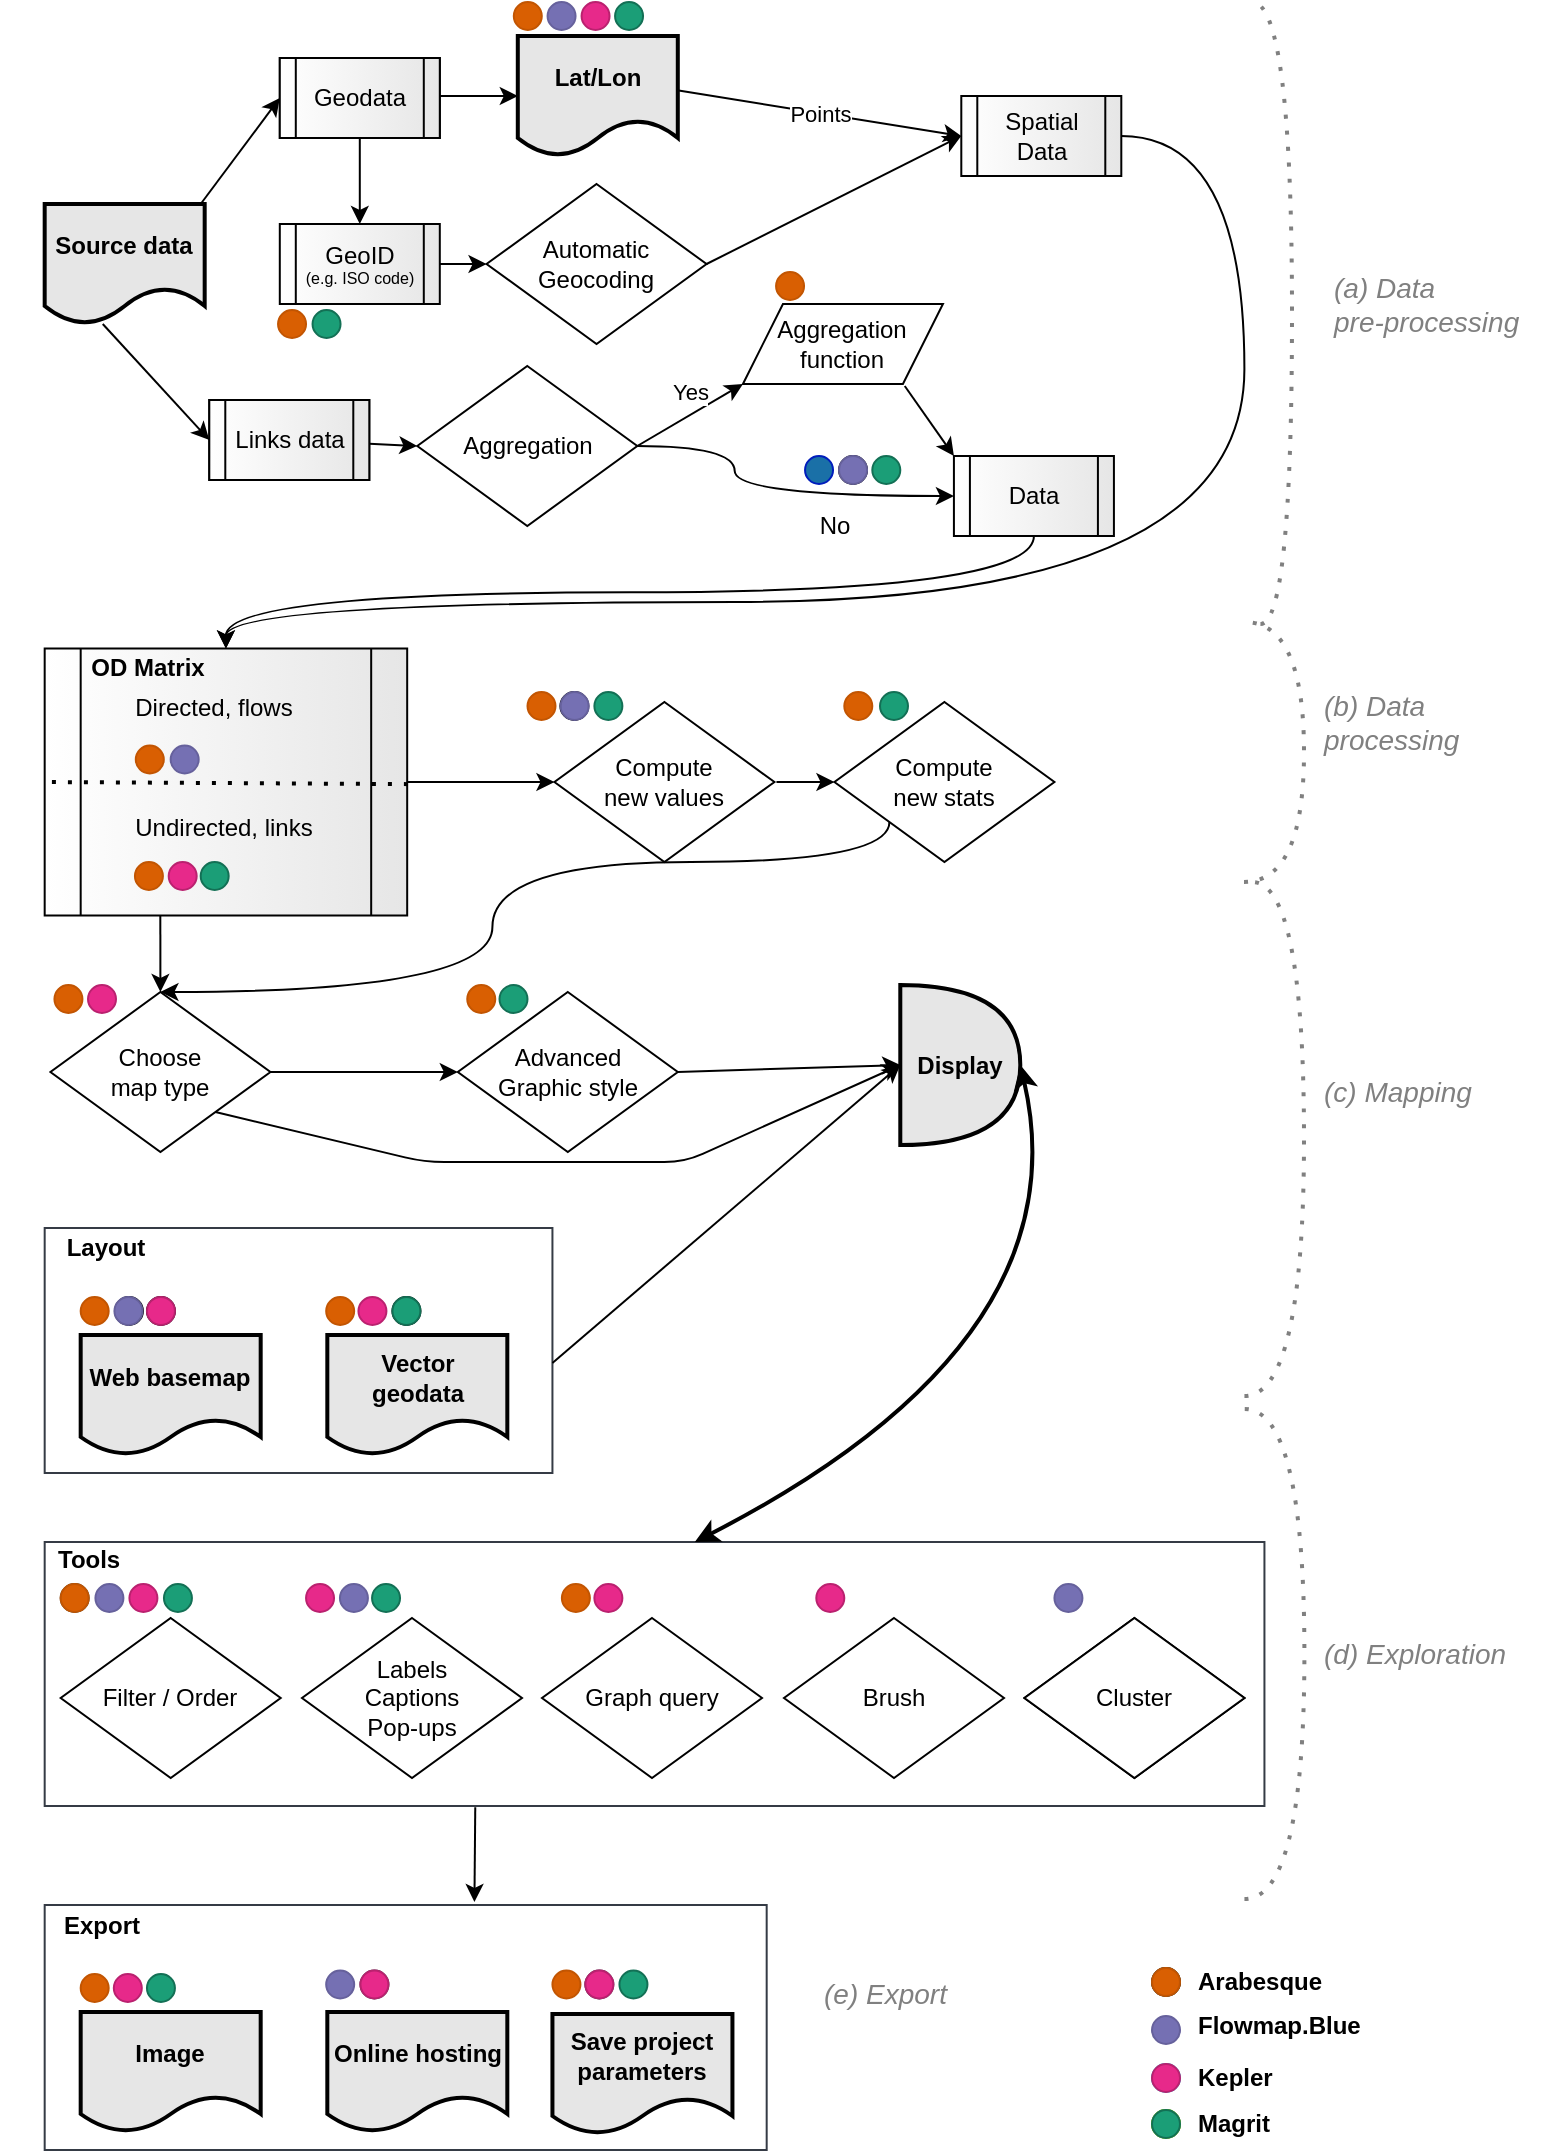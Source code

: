 <mxfile version="14.6.13" type="github">
  <diagram id="x_EGCtdsNAIoLuTjenAh" name="Page-1">
    <mxGraphModel dx="726" dy="1157" grid="1" gridSize="10" guides="1" tooltips="1" connect="1" arrows="1" fold="1" page="1" pageScale="1" pageWidth="827" pageHeight="1169" math="0" shadow="0">
      <root>
        <mxCell id="0" />
        <mxCell id="FpdOjQ_UmzUaRlVC9WjG-2" value="Formes" style="" parent="0" />
        <mxCell id="KOBFgpsfJj8ijsTa2FeM-341" value="" style="rounded=0;whiteSpace=wrap;html=1;strokeColor=#353B45;align=left;fillColor=none;" parent="FpdOjQ_UmzUaRlVC9WjG-2" vertex="1">
          <mxGeometry x="46.34" y="653" width="253.88" height="122.5" as="geometry" />
        </mxCell>
        <mxCell id="KOBFgpsfJj8ijsTa2FeM-282" value="" style="group" parent="FpdOjQ_UmzUaRlVC9WjG-2" vertex="1" connectable="0">
          <mxGeometry x="46.34" y="363.25" width="181.25" height="133.5" as="geometry" />
        </mxCell>
        <mxCell id="KOBFgpsfJj8ijsTa2FeM-257" value="" style="shape=process;whiteSpace=wrap;html=1;backgroundOutline=1;sketch=0;gradientDirection=east;gradientColor=#E6E6E6;" parent="KOBFgpsfJj8ijsTa2FeM-282" vertex="1">
          <mxGeometry width="181.25" height="133.5" as="geometry" />
        </mxCell>
        <mxCell id="KOBFgpsfJj8ijsTa2FeM-274" value="" style="endArrow=none;dashed=1;html=1;dashPattern=1 3;strokeWidth=2;entryX=0;entryY=0.5;entryDx=0;entryDy=0;exitX=1.002;exitY=0.508;exitDx=0;exitDy=0;exitPerimeter=0;" parent="KOBFgpsfJj8ijsTa2FeM-282" source="KOBFgpsfJj8ijsTa2FeM-257" target="KOBFgpsfJj8ijsTa2FeM-257" edge="1">
          <mxGeometry width="50" height="50" relative="1" as="geometry">
            <mxPoint x="280" y="76.75" as="sourcePoint" />
            <mxPoint x="330" y="26.75" as="targetPoint" />
          </mxGeometry>
        </mxCell>
        <mxCell id="KOBFgpsfJj8ijsTa2FeM-275" value="&lt;div align=&quot;left&quot;&gt;OD Matrix&lt;br&gt;&lt;/div&gt;" style="text;html=1;strokeColor=none;fillColor=none;align=center;verticalAlign=middle;whiteSpace=wrap;rounded=0;dashed=1;fontStyle=1" parent="KOBFgpsfJj8ijsTa2FeM-282" vertex="1">
          <mxGeometry x="1.12" width="102" height="20" as="geometry" />
        </mxCell>
        <mxCell id="KOBFgpsfJj8ijsTa2FeM-281" value="" style="group" parent="KOBFgpsfJj8ijsTa2FeM-282" vertex="1" connectable="0">
          <mxGeometry x="29" y="79.75" width="121.75" height="41" as="geometry" />
        </mxCell>
        <mxCell id="WmJDCKHygcUtH_FTsqzf-37" value="Undirected, links" style="text;html=1;strokeColor=none;fillColor=none;align=center;verticalAlign=middle;whiteSpace=wrap;rounded=0;dashed=1;" parent="KOBFgpsfJj8ijsTa2FeM-281" vertex="1">
          <mxGeometry width="121.75" height="20" as="geometry" />
        </mxCell>
        <mxCell id="KOBFgpsfJj8ijsTa2FeM-284" value="" style="ellipse;whiteSpace=wrap;html=1;aspect=fixed;fontColor=#000000;strokeColor=#C25502;fillColor=#d95f02;" parent="KOBFgpsfJj8ijsTa2FeM-282" vertex="1">
          <mxGeometry x="45.12" y="106.75" width="14" height="14" as="geometry" />
        </mxCell>
        <mxCell id="KOBFgpsfJj8ijsTa2FeM-271" value="" style="ellipse;whiteSpace=wrap;html=1;aspect=fixed;fontColor=#ffffff;fillColor=#e7298a;strokeColor=#BA216F;" parent="KOBFgpsfJj8ijsTa2FeM-282" vertex="1">
          <mxGeometry x="62" y="106.75" width="14" height="14" as="geometry" />
        </mxCell>
        <mxCell id="KOBFgpsfJj8ijsTa2FeM-273" value="" style="ellipse;whiteSpace=wrap;html=1;aspect=fixed;fontColor=#ffffff;fillColor=#1b9e77;strokeColor=#137055;" parent="KOBFgpsfJj8ijsTa2FeM-282" vertex="1">
          <mxGeometry x="78" y="106.75" width="14" height="14" as="geometry" />
        </mxCell>
        <mxCell id="KOBFgpsfJj8ijsTa2FeM-183" value="" style="ellipse;whiteSpace=wrap;html=1;aspect=fixed;fontColor=#000000;strokeColor=#C25502;fillColor=#d95f02;" parent="KOBFgpsfJj8ijsTa2FeM-282" vertex="1">
          <mxGeometry x="45.56" y="48.5" width="14" height="14" as="geometry" />
        </mxCell>
        <mxCell id="WmJDCKHygcUtH_FTsqzf-36" value="Directed, flows" style="text;html=1;strokeColor=none;fillColor=none;align=center;verticalAlign=middle;whiteSpace=wrap;rounded=0;dashed=1;" parent="KOBFgpsfJj8ijsTa2FeM-282" vertex="1">
          <mxGeometry x="40.5" y="20" width="87.75" height="20" as="geometry" />
        </mxCell>
        <mxCell id="KOBFgpsfJj8ijsTa2FeM-208" value="" style="ellipse;whiteSpace=wrap;html=1;aspect=fixed;strokeColor=#66619C;fontColor=#ffffff;fillColor=#7570b3;" parent="KOBFgpsfJj8ijsTa2FeM-282" vertex="1">
          <mxGeometry x="63" y="48.5" width="14" height="14" as="geometry" />
        </mxCell>
        <mxCell id="KOBFgpsfJj8ijsTa2FeM-362" value="" style="rounded=0;whiteSpace=wrap;html=1;strokeColor=#353B45;align=left;fillColor=none;" parent="FpdOjQ_UmzUaRlVC9WjG-2" vertex="1">
          <mxGeometry x="46.34" y="810" width="609.88" height="132" as="geometry" />
        </mxCell>
        <mxCell id="KOBFgpsfJj8ijsTa2FeM-374" value="Filter / Order" style="rhombus;whiteSpace=wrap;html=1;sketch=0;" parent="FpdOjQ_UmzUaRlVC9WjG-2" vertex="1">
          <mxGeometry x="54.34" y="848" width="110" height="80" as="geometry" />
        </mxCell>
        <mxCell id="KOBFgpsfJj8ijsTa2FeM-342" value="" style="rounded=0;whiteSpace=wrap;html=1;strokeColor=#353B45;align=left;fillColor=none;" parent="FpdOjQ_UmzUaRlVC9WjG-2" vertex="1">
          <mxGeometry x="46.34" y="991.5" width="361" height="122.5" as="geometry" />
        </mxCell>
        <mxCell id="KOBFgpsfJj8ijsTa2FeM-354" value="" style="ellipse;whiteSpace=wrap;html=1;aspect=fixed;fontColor=#ffffff;fillColor=#535C6C;strokeColor=#353B45;" parent="FpdOjQ_UmzUaRlVC9WjG-2" vertex="1">
          <mxGeometry x="204.22" y="1024.25" width="14" height="14" as="geometry" />
        </mxCell>
        <mxCell id="KOBFgpsfJj8ijsTa2FeM-355" value="" style="ellipse;whiteSpace=wrap;html=1;aspect=fixed;strokeColor=#66619C;fontColor=#ffffff;fillColor=#7570b3;" parent="FpdOjQ_UmzUaRlVC9WjG-2" vertex="1">
          <mxGeometry x="187.09" y="1024.25" width="14" height="14" as="geometry" />
        </mxCell>
        <mxCell id="KOBFgpsfJj8ijsTa2FeM-319" value="" style="ellipse;whiteSpace=wrap;html=1;aspect=fixed;fontColor=#ffffff;fillColor=#e7298a;strokeColor=#BA216F;" parent="FpdOjQ_UmzUaRlVC9WjG-2" vertex="1">
          <mxGeometry x="203.22" y="687.5" width="14" height="14" as="geometry" />
        </mxCell>
        <mxCell id="KOBFgpsfJj8ijsTa2FeM-386" value="&lt;div&gt;Save project&lt;/div&gt;&lt;div&gt;parameters&lt;/div&gt;" style="shape=document;whiteSpace=wrap;html=1;boundedLbl=1;sketch=0;fillColor=#E6E6E6;fontStyle=1;strokeWidth=2;" parent="FpdOjQ_UmzUaRlVC9WjG-2" vertex="1">
          <mxGeometry x="300.22" y="1046" width="90" height="60" as="geometry" />
        </mxCell>
        <mxCell id="KOBFgpsfJj8ijsTa2FeM-289" value="" style="ellipse;whiteSpace=wrap;html=1;aspect=fixed;fontColor=#000000;strokeColor=#C25502;fillColor=#d95f02;" parent="FpdOjQ_UmzUaRlVC9WjG-2" vertex="1">
          <mxGeometry x="51.22" y="531.5" width="14" height="14" as="geometry" />
        </mxCell>
        <mxCell id="KOBFgpsfJj8ijsTa2FeM-256" value="" style="ellipse;whiteSpace=wrap;html=1;aspect=fixed;fontColor=#ffffff;fillColor=#e7298a;strokeColor=#BA216F;" parent="FpdOjQ_UmzUaRlVC9WjG-2" vertex="1">
          <mxGeometry x="314.78" y="40" width="14" height="14" as="geometry" />
        </mxCell>
        <mxCell id="KOBFgpsfJj8ijsTa2FeM-251" value="" style="ellipse;whiteSpace=wrap;html=1;aspect=fixed;fontColor=#ffffff;fillColor=#7570b3;strokeColor=#66619C;" parent="FpdOjQ_UmzUaRlVC9WjG-2" vertex="1">
          <mxGeometry x="297.78" y="40" width="14" height="14" as="geometry" />
        </mxCell>
        <mxCell id="KOBFgpsfJj8ijsTa2FeM-196" value="" style="ellipse;whiteSpace=wrap;html=1;aspect=fixed;strokeColor=#001DBC;fontColor=#ffffff;fillColor=#1a70a7;" parent="FpdOjQ_UmzUaRlVC9WjG-2" vertex="1">
          <mxGeometry x="426.52" y="267" width="14" height="14" as="geometry" />
        </mxCell>
        <mxCell id="KOBFgpsfJj8ijsTa2FeM-193" value="" style="ellipse;whiteSpace=wrap;html=1;aspect=fixed;fontColor=#ffffff;fillColor=#1b9e77;strokeColor=#137055;" parent="FpdOjQ_UmzUaRlVC9WjG-2" vertex="1">
          <mxGeometry x="460.15" y="267" width="14" height="14" as="geometry" />
        </mxCell>
        <mxCell id="KOBFgpsfJj8ijsTa2FeM-189" value="" style="ellipse;whiteSpace=wrap;html=1;aspect=fixed;fontColor=#000000;strokeColor=#C25502;fillColor=#d95f02;" parent="FpdOjQ_UmzUaRlVC9WjG-2" vertex="1">
          <mxGeometry x="300.22" y="1024.25" width="14" height="14" as="geometry" />
        </mxCell>
        <mxCell id="KOBFgpsfJj8ijsTa2FeM-186" value="" style="ellipse;whiteSpace=wrap;html=1;aspect=fixed;fontColor=#000000;strokeColor=#C25502;fillColor=#d95f02;" parent="FpdOjQ_UmzUaRlVC9WjG-2" vertex="1">
          <mxGeometry x="257.63" y="531.5" width="14" height="14" as="geometry" />
        </mxCell>
        <mxCell id="KOBFgpsfJj8ijsTa2FeM-184" value="" style="ellipse;whiteSpace=wrap;html=1;aspect=fixed;fontColor=#000000;strokeColor=#C25502;fillColor=#d95f02;" parent="FpdOjQ_UmzUaRlVC9WjG-2" vertex="1">
          <mxGeometry x="287.75" y="385" width="14" height="14" as="geometry" />
        </mxCell>
        <mxCell id="KOBFgpsfJj8ijsTa2FeM-185" value="" style="ellipse;whiteSpace=wrap;html=1;aspect=fixed;fontColor=#000000;strokeColor=#C25502;fillColor=#d95f02;" parent="FpdOjQ_UmzUaRlVC9WjG-2" vertex="1">
          <mxGeometry x="446.15" y="385" width="14" height="14" as="geometry" />
        </mxCell>
        <mxCell id="KOBFgpsfJj8ijsTa2FeM-178" value="" style="ellipse;whiteSpace=wrap;html=1;aspect=fixed;strokeColor=#C25502;fillColor=#d95f02;" parent="FpdOjQ_UmzUaRlVC9WjG-2" vertex="1">
          <mxGeometry x="163.02" y="194" width="14" height="14" as="geometry" />
        </mxCell>
        <mxCell id="KOBFgpsfJj8ijsTa2FeM-173" value="" style="ellipse;whiteSpace=wrap;html=1;aspect=fixed;fontColor=#ffffff;strokeColor=#473F2D;fillColor=#fef1dd;" parent="FpdOjQ_UmzUaRlVC9WjG-2" vertex="1">
          <mxGeometry x="414.15" y="198" width="14" height="14" as="geometry" />
        </mxCell>
        <mxCell id="FpdOjQ_UmzUaRlVC9WjG-3" value="Source data" style="shape=document;whiteSpace=wrap;html=1;boundedLbl=1;sketch=0;fillColor=#E6E6E6;fontStyle=1;strokeWidth=2;" parent="FpdOjQ_UmzUaRlVC9WjG-2" vertex="1">
          <mxGeometry x="46.34" y="141" width="80" height="60" as="geometry" />
        </mxCell>
        <mxCell id="FpdOjQ_UmzUaRlVC9WjG-4" value="&lt;div&gt;Automatic&lt;/div&gt;&lt;div&gt;Geocoding&lt;/div&gt;" style="rhombus;whiteSpace=wrap;html=1;sketch=0;" parent="FpdOjQ_UmzUaRlVC9WjG-2" vertex="1">
          <mxGeometry x="267.27" y="131" width="110" height="80" as="geometry" />
        </mxCell>
        <mxCell id="KOBFgpsfJj8ijsTa2FeM-234" style="edgeStyle=orthogonalEdgeStyle;curved=1;orthogonalLoop=1;jettySize=auto;html=1;exitX=1;exitY=0.5;exitDx=0;exitDy=0;entryX=0;entryY=0.5;entryDx=0;entryDy=0;" parent="FpdOjQ_UmzUaRlVC9WjG-2" source="FpdOjQ_UmzUaRlVC9WjG-5" target="FpdOjQ_UmzUaRlVC9WjG-11" edge="1">
          <mxGeometry relative="1" as="geometry">
            <Array as="points">
              <mxPoint x="391.34" y="262" />
              <mxPoint x="391.34" y="287" />
            </Array>
          </mxGeometry>
        </mxCell>
        <mxCell id="FpdOjQ_UmzUaRlVC9WjG-5" value="Aggregation" style="rhombus;whiteSpace=wrap;html=1;sketch=0;" parent="FpdOjQ_UmzUaRlVC9WjG-2" vertex="1">
          <mxGeometry x="232.65" y="222" width="110" height="80" as="geometry" />
        </mxCell>
        <mxCell id="FpdOjQ_UmzUaRlVC9WjG-6" value="" style="endArrow=classic;html=1;entryX=0;entryY=0.5;entryDx=0;entryDy=0;startArrow=none;" parent="FpdOjQ_UmzUaRlVC9WjG-2" source="KOBFgpsfJj8ijsTa2FeM-239" target="FpdOjQ_UmzUaRlVC9WjG-5" edge="1">
          <mxGeometry width="50" height="50" relative="1" as="geometry">
            <mxPoint x="233.65" y="462" as="sourcePoint" />
            <mxPoint x="283.65" y="412" as="targetPoint" />
          </mxGeometry>
        </mxCell>
        <mxCell id="FpdOjQ_UmzUaRlVC9WjG-7" value="Aggregation function" style="shape=parallelogram;perimeter=parallelogramPerimeter;whiteSpace=wrap;html=1;fixedSize=1;sketch=0;" parent="FpdOjQ_UmzUaRlVC9WjG-2" vertex="1">
          <mxGeometry x="395.47" y="191" width="100" height="40" as="geometry" />
        </mxCell>
        <mxCell id="FpdOjQ_UmzUaRlVC9WjG-8" value="Yes" style="endArrow=classic;html=1;exitX=1;exitY=0.5;exitDx=0;exitDy=0;entryX=0;entryY=1;entryDx=0;entryDy=0;" parent="FpdOjQ_UmzUaRlVC9WjG-2" source="FpdOjQ_UmzUaRlVC9WjG-5" target="FpdOjQ_UmzUaRlVC9WjG-7" edge="1">
          <mxGeometry x="0.213" y="10" width="50" height="50" relative="1" as="geometry">
            <mxPoint x="343.65" y="382" as="sourcePoint" />
            <mxPoint x="393.65" y="332" as="targetPoint" />
            <mxPoint as="offset" />
          </mxGeometry>
        </mxCell>
        <mxCell id="KOBFgpsfJj8ijsTa2FeM-266" style="edgeStyle=orthogonalEdgeStyle;curved=1;orthogonalLoop=1;jettySize=auto;html=1;exitX=0.5;exitY=1;exitDx=0;exitDy=0;entryX=0.5;entryY=0;entryDx=0;entryDy=0;endArrow=classic;endFill=1;" parent="FpdOjQ_UmzUaRlVC9WjG-2" source="FpdOjQ_UmzUaRlVC9WjG-11" target="KOBFgpsfJj8ijsTa2FeM-257" edge="1">
          <mxGeometry relative="1" as="geometry" />
        </mxCell>
        <mxCell id="FpdOjQ_UmzUaRlVC9WjG-11" value="Data" style="shape=process;whiteSpace=wrap;html=1;backgroundOutline=1;sketch=0;gradientDirection=east;gradientColor=#E6E6E6;" parent="FpdOjQ_UmzUaRlVC9WjG-2" vertex="1">
          <mxGeometry x="500.96" y="267" width="80" height="40" as="geometry" />
        </mxCell>
        <mxCell id="FpdOjQ_UmzUaRlVC9WjG-12" value="" style="endArrow=classic;html=1;exitX=0.809;exitY=1.025;exitDx=0;exitDy=0;entryX=0;entryY=0;entryDx=0;entryDy=0;exitPerimeter=0;" parent="FpdOjQ_UmzUaRlVC9WjG-2" source="FpdOjQ_UmzUaRlVC9WjG-7" target="FpdOjQ_UmzUaRlVC9WjG-11" edge="1">
          <mxGeometry width="50" height="50" relative="1" as="geometry">
            <mxPoint x="343.65" y="382" as="sourcePoint" />
            <mxPoint x="503.34" y="218" as="targetPoint" />
          </mxGeometry>
        </mxCell>
        <mxCell id="KOBFgpsfJj8ijsTa2FeM-267" style="edgeStyle=orthogonalEdgeStyle;curved=1;orthogonalLoop=1;jettySize=auto;html=1;exitX=1;exitY=0.5;exitDx=0;exitDy=0;endArrow=classic;endFill=1;entryX=0.5;entryY=0;entryDx=0;entryDy=0;" parent="FpdOjQ_UmzUaRlVC9WjG-2" source="FpdOjQ_UmzUaRlVC9WjG-21" target="KOBFgpsfJj8ijsTa2FeM-257" edge="1">
          <mxGeometry relative="1" as="geometry">
            <mxPoint x="379.22" y="340" as="targetPoint" />
            <Array as="points">
              <mxPoint x="646.22" y="107" />
              <mxPoint x="646.22" y="340" />
              <mxPoint x="137.22" y="340" />
            </Array>
          </mxGeometry>
        </mxCell>
        <mxCell id="FpdOjQ_UmzUaRlVC9WjG-21" value="Spatial&lt;br&gt;Data" style="shape=process;whiteSpace=wrap;html=1;backgroundOutline=1;sketch=0;gradientDirection=east;gradientColor=#E6E6E6;" parent="FpdOjQ_UmzUaRlVC9WjG-2" vertex="1">
          <mxGeometry x="504.65" y="87" width="80" height="40" as="geometry" />
        </mxCell>
        <mxCell id="FpdOjQ_UmzUaRlVC9WjG-25" value="Points" style="endArrow=classic;html=1;entryX=0;entryY=0.5;entryDx=0;entryDy=0;exitX=0.996;exitY=0.452;exitDx=0;exitDy=0;exitPerimeter=0;" parent="FpdOjQ_UmzUaRlVC9WjG-2" source="KOBFgpsfJj8ijsTa2FeM-224" target="FpdOjQ_UmzUaRlVC9WjG-21" edge="1">
          <mxGeometry width="50" height="50" relative="1" as="geometry">
            <mxPoint x="371.77" y="227" as="sourcePoint" />
            <mxPoint x="446.65" y="238" as="targetPoint" />
          </mxGeometry>
        </mxCell>
        <mxCell id="FpdOjQ_UmzUaRlVC9WjG-28" value="Compute&lt;br&gt;new values" style="rhombus;whiteSpace=wrap;html=1;sketch=0;" parent="FpdOjQ_UmzUaRlVC9WjG-2" vertex="1">
          <mxGeometry x="301.22" y="390" width="110" height="80" as="geometry" />
        </mxCell>
        <mxCell id="FpdOjQ_UmzUaRlVC9WjG-29" value="Compute&lt;br&gt;new stats" style="rhombus;whiteSpace=wrap;html=1;sketch=0;" parent="FpdOjQ_UmzUaRlVC9WjG-2" vertex="1">
          <mxGeometry x="441.22" y="390" width="110" height="80" as="geometry" />
        </mxCell>
        <mxCell id="FpdOjQ_UmzUaRlVC9WjG-31" value="" style="endArrow=classic;html=1;entryX=0;entryY=0.5;entryDx=0;entryDy=0;" parent="FpdOjQ_UmzUaRlVC9WjG-2" target="FpdOjQ_UmzUaRlVC9WjG-29" edge="1">
          <mxGeometry width="50" height="50" relative="1" as="geometry">
            <mxPoint x="412.22" y="430" as="sourcePoint" />
            <mxPoint x="436.22" y="430" as="targetPoint" />
          </mxGeometry>
        </mxCell>
        <mxCell id="FpdOjQ_UmzUaRlVC9WjG-32" value="" style="endArrow=classic;html=1;entryX=0.5;entryY=0;entryDx=0;entryDy=0;edgeStyle=orthogonalEdgeStyle;curved=1;exitX=0;exitY=1;exitDx=0;exitDy=0;" parent="FpdOjQ_UmzUaRlVC9WjG-2" source="FpdOjQ_UmzUaRlVC9WjG-29" target="FpdOjQ_UmzUaRlVC9WjG-33" edge="1">
          <mxGeometry width="50" height="50" relative="1" as="geometry">
            <mxPoint x="496.22" y="470" as="sourcePoint" />
            <mxPoint x="136.22" y="620.0" as="targetPoint" />
            <Array as="points">
              <mxPoint x="469.22" y="470" />
              <mxPoint x="270.22" y="470" />
              <mxPoint x="270.22" y="535" />
            </Array>
          </mxGeometry>
        </mxCell>
        <mxCell id="FpdOjQ_UmzUaRlVC9WjG-33" value="&lt;div&gt;Choose &lt;br&gt;&lt;/div&gt;&lt;div&gt;map type&lt;/div&gt;" style="rhombus;whiteSpace=wrap;html=1;sketch=0;align=center;" parent="FpdOjQ_UmzUaRlVC9WjG-2" vertex="1">
          <mxGeometry x="49.22" y="535" width="110" height="80" as="geometry" />
        </mxCell>
        <mxCell id="FpdOjQ_UmzUaRlVC9WjG-34" value="&lt;div&gt;Advanced&lt;/div&gt;&lt;div&gt;Graphic style&lt;/div&gt;" style="rhombus;whiteSpace=wrap;html=1;sketch=0;" parent="FpdOjQ_UmzUaRlVC9WjG-2" vertex="1">
          <mxGeometry x="252.9" y="535" width="110" height="80" as="geometry" />
        </mxCell>
        <mxCell id="FpdOjQ_UmzUaRlVC9WjG-35" value="" style="endArrow=classic;html=1;entryX=0;entryY=0.5;entryDx=0;entryDy=0;exitX=1;exitY=0.5;exitDx=0;exitDy=0;" parent="FpdOjQ_UmzUaRlVC9WjG-2" source="FpdOjQ_UmzUaRlVC9WjG-33" target="FpdOjQ_UmzUaRlVC9WjG-34" edge="1">
          <mxGeometry width="50" height="50" relative="1" as="geometry">
            <mxPoint x="266.22" y="562.0" as="sourcePoint" />
            <mxPoint x="296.22" y="562.0" as="targetPoint" />
          </mxGeometry>
        </mxCell>
        <mxCell id="FpdOjQ_UmzUaRlVC9WjG-36" value="Display" style="shape=or;whiteSpace=wrap;html=1;sketch=0;fillColor=#E6E6E6;fontStyle=1;strokeWidth=2;" parent="FpdOjQ_UmzUaRlVC9WjG-2" vertex="1">
          <mxGeometry x="474.15" y="531.5" width="60" height="80" as="geometry" />
        </mxCell>
        <mxCell id="FpdOjQ_UmzUaRlVC9WjG-37" value="" style="endArrow=classic;html=1;exitX=1;exitY=0.5;exitDx=0;exitDy=0;entryX=0;entryY=0.5;entryDx=0;entryDy=0;entryPerimeter=0;" parent="FpdOjQ_UmzUaRlVC9WjG-2" source="FpdOjQ_UmzUaRlVC9WjG-34" target="FpdOjQ_UmzUaRlVC9WjG-36" edge="1">
          <mxGeometry width="50" height="50" relative="1" as="geometry">
            <mxPoint x="346.22" y="517" as="sourcePoint" />
            <mxPoint x="396.22" y="467" as="targetPoint" />
          </mxGeometry>
        </mxCell>
        <mxCell id="FpdOjQ_UmzUaRlVC9WjG-38" value="" style="endArrow=classic;html=1;exitX=1;exitY=0.551;exitDx=0;exitDy=0;entryX=0;entryY=0.5;entryDx=0;entryDy=0;entryPerimeter=0;exitPerimeter=0;" parent="FpdOjQ_UmzUaRlVC9WjG-2" source="KOBFgpsfJj8ijsTa2FeM-341" target="FpdOjQ_UmzUaRlVC9WjG-36" edge="1">
          <mxGeometry width="50" height="50" relative="1" as="geometry">
            <mxPoint x="392.09" y="684.25" as="sourcePoint" />
            <mxPoint x="474.22" y="626.66" as="targetPoint" />
          </mxGeometry>
        </mxCell>
        <mxCell id="FpdOjQ_UmzUaRlVC9WjG-52" value="" style="endArrow=none;dashed=1;html=1;dashPattern=1 3;strokeWidth=2;edgeStyle=orthogonalEdgeStyle;curved=1;fontColor=#808080;strokeColor=#808080;" parent="FpdOjQ_UmzUaRlVC9WjG-2" edge="1">
          <mxGeometry width="50" height="50" relative="1" as="geometry">
            <mxPoint x="654.22" y="351" as="sourcePoint" />
            <mxPoint x="650" y="40" as="targetPoint" />
            <Array as="points">
              <mxPoint x="670" y="351" />
              <mxPoint x="670" y="40" />
            </Array>
          </mxGeometry>
        </mxCell>
        <mxCell id="FpdOjQ_UmzUaRlVC9WjG-54" value="(a) Data&lt;br&gt;pre-processing" style="text;html=1;strokeColor=none;align=left;verticalAlign=middle;whiteSpace=wrap;rounded=0;sketch=0;fontColor=#808080;fontStyle=2;fontSize=14;" parent="FpdOjQ_UmzUaRlVC9WjG-2" vertex="1">
          <mxGeometry x="689.22" y="181" width="109" height="20" as="geometry" />
        </mxCell>
        <mxCell id="FpdOjQ_UmzUaRlVC9WjG-55" value="" style="endArrow=none;dashed=1;html=1;dashPattern=1 3;strokeWidth=2;edgeStyle=orthogonalEdgeStyle;curved=1;fontColor=#808080;strokeColor=#808080;" parent="FpdOjQ_UmzUaRlVC9WjG-2" edge="1">
          <mxGeometry width="50" height="50" relative="1" as="geometry">
            <mxPoint x="646" y="480" as="sourcePoint" />
            <mxPoint x="646.22" y="350" as="targetPoint" />
            <Array as="points">
              <mxPoint x="676" y="480" />
              <mxPoint x="676" y="350" />
            </Array>
          </mxGeometry>
        </mxCell>
        <mxCell id="FpdOjQ_UmzUaRlVC9WjG-56" value="(b) Data&lt;br&gt;processing" style="text;html=1;strokeColor=none;align=left;verticalAlign=middle;whiteSpace=wrap;rounded=0;sketch=0;fontColor=#808080;fontStyle=2;fontSize=14;" parent="FpdOjQ_UmzUaRlVC9WjG-2" vertex="1">
          <mxGeometry x="684.22" y="390" width="119" height="20" as="geometry" />
        </mxCell>
        <mxCell id="FpdOjQ_UmzUaRlVC9WjG-58" value="(c) Mapping" style="text;html=1;strokeColor=none;align=left;verticalAlign=middle;whiteSpace=wrap;rounded=0;sketch=0;fontColor=#808080;fontStyle=2;fontSize=14;" parent="FpdOjQ_UmzUaRlVC9WjG-2" vertex="1">
          <mxGeometry x="684.22" y="575" width="100" height="20" as="geometry" />
        </mxCell>
        <mxCell id="FpdOjQ_UmzUaRlVC9WjG-61" value="" style="endArrow=none;dashed=1;html=1;dashPattern=1 3;strokeWidth=2;edgeStyle=orthogonalEdgeStyle;curved=1;fontColor=#808080;strokeColor=#808080;" parent="FpdOjQ_UmzUaRlVC9WjG-2" edge="1">
          <mxGeometry width="50" height="50" relative="1" as="geometry">
            <mxPoint x="646.22" y="737" as="sourcePoint" />
            <mxPoint x="650" y="480" as="targetPoint" />
            <Array as="points">
              <mxPoint x="676" y="737" />
              <mxPoint x="676" y="480" />
            </Array>
          </mxGeometry>
        </mxCell>
        <mxCell id="FpdOjQ_UmzUaRlVC9WjG-62" value="(d) Exploration" style="text;html=1;strokeColor=none;align=left;verticalAlign=middle;whiteSpace=wrap;rounded=0;sketch=0;fontColor=#808080;fontStyle=2;fontSize=14;" parent="FpdOjQ_UmzUaRlVC9WjG-2" vertex="1">
          <mxGeometry x="684.22" y="856" width="100" height="20" as="geometry" />
        </mxCell>
        <mxCell id="FpdOjQ_UmzUaRlVC9WjG-63" value="" style="endArrow=none;dashed=1;html=1;dashPattern=1 3;strokeWidth=2;edgeStyle=orthogonalEdgeStyle;curved=1;fontColor=#808080;strokeColor=#808080;" parent="FpdOjQ_UmzUaRlVC9WjG-2" edge="1">
          <mxGeometry width="50" height="50" relative="1" as="geometry">
            <mxPoint x="646.22" y="988.5" as="sourcePoint" />
            <mxPoint x="646.22" y="743.5" as="targetPoint" />
            <Array as="points">
              <mxPoint x="676.22" y="989" />
              <mxPoint x="676.22" y="743" />
            </Array>
          </mxGeometry>
        </mxCell>
        <mxCell id="WmJDCKHygcUtH_FTsqzf-0" value="" style="endArrow=classic;html=1;exitX=0.319;exitY=1;exitDx=0;exitDy=0;entryX=0.5;entryY=0;entryDx=0;entryDy=0;exitPerimeter=0;" parent="FpdOjQ_UmzUaRlVC9WjG-2" source="KOBFgpsfJj8ijsTa2FeM-257" target="FpdOjQ_UmzUaRlVC9WjG-33" edge="1">
          <mxGeometry width="50" height="50" relative="1" as="geometry">
            <mxPoint x="92.22" y="515" as="sourcePoint" />
            <mxPoint x="152.22" y="562" as="targetPoint" />
          </mxGeometry>
        </mxCell>
        <mxCell id="bhWjAG3H4gNq9ImHq5WX-6" value="" style="ellipse;whiteSpace=wrap;html=1;aspect=fixed;fontColor=#ffffff;fillColor=#1b9e77;strokeColor=#137055;" parent="FpdOjQ_UmzUaRlVC9WjG-2" vertex="1">
          <mxGeometry x="331.53" y="40" width="14" height="14" as="geometry" />
        </mxCell>
        <mxCell id="bhWjAG3H4gNq9ImHq5WX-8" value="" style="ellipse;whiteSpace=wrap;html=1;aspect=fixed;fontColor=#ffffff;fillColor=#1b9e77;strokeColor=#137055;" parent="FpdOjQ_UmzUaRlVC9WjG-2" vertex="1">
          <mxGeometry x="180.27" y="194" width="14" height="14" as="geometry" />
        </mxCell>
        <mxCell id="bhWjAG3H4gNq9ImHq5WX-11" value="" style="ellipse;whiteSpace=wrap;html=1;aspect=fixed;fontColor=#ffffff;fillColor=#1b9e77;strokeColor=#137055;" parent="FpdOjQ_UmzUaRlVC9WjG-2" vertex="1">
          <mxGeometry x="321.19" y="385" width="14" height="14" as="geometry" />
        </mxCell>
        <mxCell id="bhWjAG3H4gNq9ImHq5WX-13" value="" style="ellipse;whiteSpace=wrap;html=1;aspect=fixed;fontColor=#ffffff;fillColor=#1b9e77;strokeColor=#137055;" parent="FpdOjQ_UmzUaRlVC9WjG-2" vertex="1">
          <mxGeometry x="273.75" y="531.5" width="14" height="14" as="geometry" />
        </mxCell>
        <mxCell id="bhWjAG3H4gNq9ImHq5WX-16" value="" style="ellipse;whiteSpace=wrap;html=1;aspect=fixed;fontColor=#ffffff;fillColor=#1b9e77;strokeColor=#137055;" parent="FpdOjQ_UmzUaRlVC9WjG-2" vertex="1">
          <mxGeometry x="333.73" y="1024.25" width="14" height="14" as="geometry" />
        </mxCell>
        <mxCell id="KOBFgpsfJj8ijsTa2FeM-68" value="" style="ellipse;whiteSpace=wrap;html=1;aspect=fixed;fontColor=#ffffff;fillColor=#FFFFFF;" parent="FpdOjQ_UmzUaRlVC9WjG-2" vertex="1">
          <mxGeometry x="443.52" y="267" width="14" height="14" as="geometry" />
        </mxCell>
        <mxCell id="KOBFgpsfJj8ijsTa2FeM-79" value="" style="ellipse;whiteSpace=wrap;html=1;aspect=fixed;fontColor=#ffffff;fillColor=#FFFFFF;" parent="FpdOjQ_UmzUaRlVC9WjG-2" vertex="1">
          <mxGeometry x="304.19" y="385" width="14" height="14" as="geometry" />
        </mxCell>
        <mxCell id="KOBFgpsfJj8ijsTa2FeM-194" value="" style="ellipse;whiteSpace=wrap;html=1;aspect=fixed;fontColor=#ffffff;fillColor=#7570b3;strokeColor=#66619C;" parent="FpdOjQ_UmzUaRlVC9WjG-2" vertex="1">
          <mxGeometry x="443.52" y="267" width="14" height="14" as="geometry" />
        </mxCell>
        <mxCell id="KOBFgpsfJj8ijsTa2FeM-177" value="" style="ellipse;whiteSpace=wrap;html=1;aspect=fixed;fontColor=#000000;fillColor=#d95f02;strokeColor=#C25502;" parent="FpdOjQ_UmzUaRlVC9WjG-2" vertex="1">
          <mxGeometry x="280.9" y="40" width="14" height="14" as="geometry" />
        </mxCell>
        <mxCell id="KOBFgpsfJj8ijsTa2FeM-224" value="Lat/Lon" style="shape=document;whiteSpace=wrap;html=1;boundedLbl=1;sketch=0;fillColor=#E6E6E6;fontStyle=1;strokeWidth=2;" parent="FpdOjQ_UmzUaRlVC9WjG-2" vertex="1">
          <mxGeometry x="282.9" y="57" width="80" height="60" as="geometry" />
        </mxCell>
        <mxCell id="KOBFgpsfJj8ijsTa2FeM-226" value="" style="endArrow=classic;html=1;entryX=0;entryY=0.5;entryDx=0;entryDy=0;exitX=1;exitY=0.5;exitDx=0;exitDy=0;" parent="FpdOjQ_UmzUaRlVC9WjG-2" source="KOBFgpsfJj8ijsTa2FeM-227" target="FpdOjQ_UmzUaRlVC9WjG-4" edge="1">
          <mxGeometry width="50" height="50" relative="1" as="geometry">
            <mxPoint x="178.15" y="165.29" as="sourcePoint" />
            <mxPoint x="267.9" y="173" as="targetPoint" />
          </mxGeometry>
        </mxCell>
        <mxCell id="KOBFgpsfJj8ijsTa2FeM-227" value="&lt;div&gt;GeoID&lt;/div&gt;&lt;div style=&quot;font-size: 8px&quot;&gt;(e.g. ISO code)&lt;/div&gt;" style="shape=process;whiteSpace=wrap;html=1;backgroundOutline=1;sketch=0;gradientDirection=east;gradientColor=#E6E6E6;" parent="FpdOjQ_UmzUaRlVC9WjG-2" vertex="1">
          <mxGeometry x="163.9" y="151" width="80" height="40" as="geometry" />
        </mxCell>
        <mxCell id="KOBFgpsfJj8ijsTa2FeM-233" value="" style="endArrow=classic;html=1;entryX=0;entryY=0.5;entryDx=0;entryDy=0;" parent="FpdOjQ_UmzUaRlVC9WjG-2" target="KOBFgpsfJj8ijsTa2FeM-224" edge="1">
          <mxGeometry width="50" height="50" relative="1" as="geometry">
            <mxPoint x="239.9" y="87" as="sourcePoint" />
            <mxPoint x="425.9" y="151" as="targetPoint" />
          </mxGeometry>
        </mxCell>
        <mxCell id="KOBFgpsfJj8ijsTa2FeM-235" value="&lt;div&gt;No&lt;/div&gt;" style="text;html=1;align=center;verticalAlign=middle;resizable=0;points=[];autosize=1;strokeColor=none;" parent="FpdOjQ_UmzUaRlVC9WjG-2" vertex="1">
          <mxGeometry x="427.97" y="293" width="26" height="18" as="geometry" />
        </mxCell>
        <mxCell id="KOBFgpsfJj8ijsTa2FeM-240" value="&lt;div&gt;Geodata&lt;/div&gt;" style="shape=process;whiteSpace=wrap;html=1;backgroundOutline=1;sketch=0;gradientDirection=east;gradientColor=#E6E6E6;" parent="FpdOjQ_UmzUaRlVC9WjG-2" vertex="1">
          <mxGeometry x="163.9" y="68" width="80" height="40" as="geometry" />
        </mxCell>
        <mxCell id="KOBFgpsfJj8ijsTa2FeM-239" value="Flow data" style="shape=process;whiteSpace=wrap;html=1;backgroundOutline=1;sketch=0;gradientDirection=east;gradientColor=#E6E6E6;" parent="FpdOjQ_UmzUaRlVC9WjG-2" vertex="1">
          <mxGeometry x="128.65" y="239" width="80" height="40" as="geometry" />
        </mxCell>
        <mxCell id="KOBFgpsfJj8ijsTa2FeM-244" value="" style="endArrow=classic;html=1;entryX=0;entryY=0.5;entryDx=0;entryDy=0;" parent="FpdOjQ_UmzUaRlVC9WjG-2" target="KOBFgpsfJj8ijsTa2FeM-240" edge="1">
          <mxGeometry width="50" height="50" relative="1" as="geometry">
            <mxPoint x="124.34" y="141" as="sourcePoint" />
            <mxPoint x="373.34" y="269" as="targetPoint" />
          </mxGeometry>
        </mxCell>
        <mxCell id="KOBFgpsfJj8ijsTa2FeM-245" value="" style="endArrow=classic;html=1;entryX=0;entryY=0.5;entryDx=0;entryDy=0;exitX=1;exitY=0.5;exitDx=0;exitDy=0;" parent="FpdOjQ_UmzUaRlVC9WjG-2" source="FpdOjQ_UmzUaRlVC9WjG-4" target="FpdOjQ_UmzUaRlVC9WjG-21" edge="1">
          <mxGeometry width="50" height="50" relative="1" as="geometry">
            <mxPoint x="333.02" y="195" as="sourcePoint" />
            <mxPoint x="383.02" y="145" as="targetPoint" />
          </mxGeometry>
        </mxCell>
        <mxCell id="KOBFgpsfJj8ijsTa2FeM-246" value="" style="endArrow=classic;html=1;entryX=0;entryY=0.5;entryDx=0;entryDy=0;exitX=0.363;exitY=1;exitDx=0;exitDy=0;exitPerimeter=0;" parent="FpdOjQ_UmzUaRlVC9WjG-2" source="FpdOjQ_UmzUaRlVC9WjG-3" target="KOBFgpsfJj8ijsTa2FeM-247" edge="1">
          <mxGeometry width="50" height="50" relative="1" as="geometry">
            <mxPoint x="323.34" y="319" as="sourcePoint" />
            <mxPoint x="373.34" y="269" as="targetPoint" />
          </mxGeometry>
        </mxCell>
        <mxCell id="KOBFgpsfJj8ijsTa2FeM-247" value="Links data" style="shape=process;whiteSpace=wrap;html=1;backgroundOutline=1;sketch=0;gradientDirection=east;gradientColor=#E6E6E6;" parent="FpdOjQ_UmzUaRlVC9WjG-2" vertex="1">
          <mxGeometry x="128.65" y="239" width="80" height="40" as="geometry" />
        </mxCell>
        <mxCell id="KOBFgpsfJj8ijsTa2FeM-248" value="&lt;div&gt;Geodata&lt;/div&gt;" style="shape=process;whiteSpace=wrap;html=1;backgroundOutline=1;sketch=0;gradientDirection=east;gradientColor=#E6E6E6;" parent="FpdOjQ_UmzUaRlVC9WjG-2" vertex="1">
          <mxGeometry x="163.9" y="68" width="80" height="40" as="geometry" />
        </mxCell>
        <mxCell id="KOBFgpsfJj8ijsTa2FeM-249" value="" style="endArrow=classic;html=1;exitX=0.5;exitY=1;exitDx=0;exitDy=0;entryX=0.5;entryY=0;entryDx=0;entryDy=0;" parent="FpdOjQ_UmzUaRlVC9WjG-2" source="KOBFgpsfJj8ijsTa2FeM-248" target="KOBFgpsfJj8ijsTa2FeM-227" edge="1">
          <mxGeometry width="50" height="50" relative="1" as="geometry">
            <mxPoint x="185.08" y="158" as="sourcePoint" />
            <mxPoint x="235.08" y="108" as="targetPoint" />
          </mxGeometry>
        </mxCell>
        <mxCell id="KOBFgpsfJj8ijsTa2FeM-264" value="" style="ellipse;whiteSpace=wrap;html=1;aspect=fixed;fontColor=#000000;strokeColor=#C25502;fillColor=#d95f02;" parent="FpdOjQ_UmzUaRlVC9WjG-2" vertex="1">
          <mxGeometry x="412.03" y="175" width="14" height="14" as="geometry" />
        </mxCell>
        <mxCell id="KOBFgpsfJj8ijsTa2FeM-283" value="" style="endArrow=classic;html=1;entryX=0;entryY=0.5;entryDx=0;entryDy=0;" parent="FpdOjQ_UmzUaRlVC9WjG-2" source="KOBFgpsfJj8ijsTa2FeM-257" target="FpdOjQ_UmzUaRlVC9WjG-28" edge="1">
          <mxGeometry width="50" height="50" relative="1" as="geometry">
            <mxPoint x="392.22" y="440" as="sourcePoint" />
            <mxPoint x="442.22" y="390" as="targetPoint" />
          </mxGeometry>
        </mxCell>
        <mxCell id="KOBFgpsfJj8ijsTa2FeM-286" value="" style="ellipse;whiteSpace=wrap;html=1;aspect=fixed;strokeColor=#66619C;fontColor=#ffffff;fillColor=#7570b3;" parent="FpdOjQ_UmzUaRlVC9WjG-2" vertex="1">
          <mxGeometry x="304.32" y="385" width="14" height="14" as="geometry" />
        </mxCell>
        <mxCell id="KOBFgpsfJj8ijsTa2FeM-288" value="" style="endArrow=classic;html=1;exitX=1;exitY=1;exitDx=0;exitDy=0;entryX=0;entryY=0.5;entryDx=0;entryDy=0;entryPerimeter=0;" parent="FpdOjQ_UmzUaRlVC9WjG-2" source="FpdOjQ_UmzUaRlVC9WjG-33" target="FpdOjQ_UmzUaRlVC9WjG-36" edge="1">
          <mxGeometry width="50" height="50" relative="1" as="geometry">
            <mxPoint x="314.22" y="697" as="sourcePoint" />
            <mxPoint x="364.22" y="647" as="targetPoint" />
            <Array as="points">
              <mxPoint x="236.22" y="620" />
              <mxPoint x="366.22" y="620" />
            </Array>
          </mxGeometry>
        </mxCell>
        <mxCell id="KOBFgpsfJj8ijsTa2FeM-290" value="" style="ellipse;whiteSpace=wrap;html=1;aspect=fixed;fontColor=#ffffff;fillColor=#e7298a;strokeColor=#BA216F;" parent="FpdOjQ_UmzUaRlVC9WjG-2" vertex="1">
          <mxGeometry x="68" y="531.5" width="14" height="14" as="geometry" />
        </mxCell>
        <mxCell id="KOBFgpsfJj8ijsTa2FeM-299" value="Web basemap" style="shape=document;whiteSpace=wrap;html=1;boundedLbl=1;sketch=0;fillColor=#E6E6E6;fontStyle=1;strokeWidth=2;" parent="FpdOjQ_UmzUaRlVC9WjG-2" vertex="1">
          <mxGeometry x="64.34" y="706.5" width="90" height="60" as="geometry" />
        </mxCell>
        <mxCell id="KOBFgpsfJj8ijsTa2FeM-300" value="&lt;div&gt;Vector&lt;/div&gt;&lt;div&gt;geodata&lt;br&gt;&lt;/div&gt;" style="shape=document;whiteSpace=wrap;html=1;boundedLbl=1;sketch=0;fillColor=#E6E6E6;fontStyle=1;strokeWidth=2;" parent="FpdOjQ_UmzUaRlVC9WjG-2" vertex="1">
          <mxGeometry x="187.66" y="706.5" width="90" height="60" as="geometry" />
        </mxCell>
        <mxCell id="KOBFgpsfJj8ijsTa2FeM-304" value="" style="ellipse;whiteSpace=wrap;html=1;aspect=fixed;fontColor=#000000;strokeColor=#C25502;fillColor=#d95f02;" parent="FpdOjQ_UmzUaRlVC9WjG-2" vertex="1">
          <mxGeometry x="64.34" y="687.5" width="14" height="14" as="geometry" />
        </mxCell>
        <mxCell id="KOBFgpsfJj8ijsTa2FeM-305" value="" style="ellipse;whiteSpace=wrap;html=1;aspect=fixed;fontColor=#ffffff;fillColor=#FFFFFF;" parent="FpdOjQ_UmzUaRlVC9WjG-2" vertex="1">
          <mxGeometry x="97.47" y="687.5" width="14" height="14" as="geometry" />
        </mxCell>
        <mxCell id="KOBFgpsfJj8ijsTa2FeM-306" value="" style="ellipse;whiteSpace=wrap;html=1;aspect=fixed;fontColor=#ffffff;fillColor=#FFFFFF;" parent="FpdOjQ_UmzUaRlVC9WjG-2" vertex="1">
          <mxGeometry x="81.47" y="687.5" width="14" height="14" as="geometry" />
        </mxCell>
        <mxCell id="KOBFgpsfJj8ijsTa2FeM-307" value="" style="ellipse;whiteSpace=wrap;html=1;aspect=fixed;fontColor=#000000;strokeColor=#C25502;fillColor=#d95f02;" parent="FpdOjQ_UmzUaRlVC9WjG-2" vertex="1">
          <mxGeometry x="187.09" y="687.5" width="14" height="14" as="geometry" />
        </mxCell>
        <mxCell id="KOBFgpsfJj8ijsTa2FeM-308" value="" style="ellipse;whiteSpace=wrap;html=1;aspect=fixed;fontColor=#ffffff;fillColor=#FFFFFF;" parent="FpdOjQ_UmzUaRlVC9WjG-2" vertex="1">
          <mxGeometry x="220.22" y="687.5" width="14" height="14" as="geometry" />
        </mxCell>
        <mxCell id="KOBFgpsfJj8ijsTa2FeM-312" value="Layout" style="text;html=1;strokeColor=none;fillColor=none;align=center;verticalAlign=middle;whiteSpace=wrap;rounded=0;dashed=1;fontStyle=1" parent="FpdOjQ_UmzUaRlVC9WjG-2" vertex="1">
          <mxGeometry x="25.84" y="653" width="102" height="20" as="geometry" />
        </mxCell>
        <mxCell id="KOBFgpsfJj8ijsTa2FeM-315" value="" style="ellipse;whiteSpace=wrap;html=1;aspect=fixed;fontColor=#ffffff;fillColor=#e7298a;strokeColor=#BA216F;" parent="FpdOjQ_UmzUaRlVC9WjG-2" vertex="1">
          <mxGeometry x="97.47" y="687.5" width="14" height="14" as="geometry" />
        </mxCell>
        <mxCell id="KOBFgpsfJj8ijsTa2FeM-317" value="" style="ellipse;whiteSpace=wrap;html=1;aspect=fixed;fontColor=#ffffff;fillColor=#1b9e77;strokeColor=#137055;" parent="FpdOjQ_UmzUaRlVC9WjG-2" vertex="1">
          <mxGeometry x="220.22" y="687.5" width="14" height="14" as="geometry" />
        </mxCell>
        <mxCell id="KOBFgpsfJj8ijsTa2FeM-320" value="" style="ellipse;whiteSpace=wrap;html=1;aspect=fixed;strokeColor=#66619C;fontColor=#ffffff;fillColor=#7570b3;" parent="FpdOjQ_UmzUaRlVC9WjG-2" vertex="1">
          <mxGeometry x="81.22" y="687.5" width="14" height="14" as="geometry" />
        </mxCell>
        <mxCell id="KOBFgpsfJj8ijsTa2FeM-363" value="Tools" style="text;html=1;strokeColor=none;fillColor=none;align=left;verticalAlign=middle;whiteSpace=wrap;rounded=0;dashed=1;fontStyle=1" parent="FpdOjQ_UmzUaRlVC9WjG-2" vertex="1">
          <mxGeometry x="51.22" y="809" width="102" height="20" as="geometry" />
        </mxCell>
        <mxCell id="KOBFgpsfJj8ijsTa2FeM-352" value="" style="ellipse;whiteSpace=wrap;html=1;aspect=fixed;fontColor=#ffffff;fillColor=#e7298a;strokeColor=#BA216F;" parent="FpdOjQ_UmzUaRlVC9WjG-2" vertex="1">
          <mxGeometry x="80.91" y="1026" width="14" height="14" as="geometry" />
        </mxCell>
        <mxCell id="KOBFgpsfJj8ijsTa2FeM-353" value="" style="ellipse;whiteSpace=wrap;html=1;aspect=fixed;fontColor=#ffffff;fillColor=#1b9e77;strokeColor=#137055;" parent="FpdOjQ_UmzUaRlVC9WjG-2" vertex="1">
          <mxGeometry x="97.47" y="1026" width="14" height="14" as="geometry" />
        </mxCell>
        <mxCell id="KOBFgpsfJj8ijsTa2FeM-343" value="&lt;div&gt;Image&lt;br&gt;&lt;/div&gt;" style="shape=document;whiteSpace=wrap;html=1;boundedLbl=1;sketch=0;fillColor=#E6E6E6;fontStyle=1;strokeWidth=2;" parent="FpdOjQ_UmzUaRlVC9WjG-2" vertex="1">
          <mxGeometry x="64.34" y="1045" width="90" height="60" as="geometry" />
        </mxCell>
        <mxCell id="KOBFgpsfJj8ijsTa2FeM-344" value="Online hosting" style="shape=document;whiteSpace=wrap;html=1;boundedLbl=1;sketch=0;fillColor=#E6E6E6;fontStyle=1;strokeWidth=2;" parent="FpdOjQ_UmzUaRlVC9WjG-2" vertex="1">
          <mxGeometry x="187.66" y="1045" width="90" height="60" as="geometry" />
        </mxCell>
        <mxCell id="KOBFgpsfJj8ijsTa2FeM-345" value="" style="ellipse;whiteSpace=wrap;html=1;aspect=fixed;fontColor=#000000;strokeColor=#C25502;fillColor=#d95f02;" parent="FpdOjQ_UmzUaRlVC9WjG-2" vertex="1">
          <mxGeometry x="64.34" y="1026" width="14" height="14" as="geometry" />
        </mxCell>
        <mxCell id="KOBFgpsfJj8ijsTa2FeM-351" value="Export" style="text;html=1;strokeColor=none;fillColor=none;align=center;verticalAlign=middle;whiteSpace=wrap;rounded=0;dashed=1;fontStyle=1" parent="FpdOjQ_UmzUaRlVC9WjG-2" vertex="1">
          <mxGeometry x="24.0" y="992" width="102" height="20" as="geometry" />
        </mxCell>
        <mxCell id="KOBFgpsfJj8ijsTa2FeM-369" value="" style="curved=1;endArrow=classic;html=1;exitX=1;exitY=0.5;exitDx=0;exitDy=0;exitPerimeter=0;entryX=0.533;entryY=0;entryDx=0;entryDy=0;entryPerimeter=0;startArrow=classic;startFill=1;strokeWidth=2;" parent="FpdOjQ_UmzUaRlVC9WjG-2" source="FpdOjQ_UmzUaRlVC9WjG-36" target="KOBFgpsfJj8ijsTa2FeM-362" edge="1">
          <mxGeometry width="50" height="50" relative="1" as="geometry">
            <mxPoint x="586.22" y="850" as="sourcePoint" />
            <mxPoint x="286.22" y="800" as="targetPoint" />
            <Array as="points">
              <mxPoint x="566.22" y="710" />
            </Array>
          </mxGeometry>
        </mxCell>
        <mxCell id="KOBFgpsfJj8ijsTa2FeM-370" value="" style="endArrow=classic;html=1;exitX=0.353;exitY=1.005;exitDx=0;exitDy=0;exitPerimeter=0;" parent="FpdOjQ_UmzUaRlVC9WjG-2" source="KOBFgpsfJj8ijsTa2FeM-362" edge="1">
          <mxGeometry width="50" height="50" relative="1" as="geometry">
            <mxPoint x="586.22" y="920" as="sourcePoint" />
            <mxPoint x="261.22" y="990" as="targetPoint" />
          </mxGeometry>
        </mxCell>
        <mxCell id="KOBFgpsfJj8ijsTa2FeM-383" value="Brush" style="rhombus;whiteSpace=wrap;html=1;sketch=0;" parent="FpdOjQ_UmzUaRlVC9WjG-2" vertex="1">
          <mxGeometry x="536.22" y="848" width="110" height="80" as="geometry" />
        </mxCell>
        <mxCell id="KOBFgpsfJj8ijsTa2FeM-393" value="" style="ellipse;whiteSpace=wrap;html=1;aspect=fixed;fontColor=#ffffff;fillColor=#535C6C;strokeColor=#353B45;" parent="FpdOjQ_UmzUaRlVC9WjG-2" vertex="1">
          <mxGeometry x="316.67" y="1024.25" width="14" height="14" as="geometry" />
        </mxCell>
        <mxCell id="FpdOjQ_UmzUaRlVC9WjG-47" value="Labels&lt;br&gt;Captions&lt;br&gt;Pop-ups" style="rhombus;whiteSpace=wrap;html=1;sketch=0;" parent="FpdOjQ_UmzUaRlVC9WjG-2" vertex="1">
          <mxGeometry x="175" y="848" width="110" height="80" as="geometry" />
        </mxCell>
        <mxCell id="KOBFgpsfJj8ijsTa2FeM-373" value="" style="ellipse;whiteSpace=wrap;html=1;aspect=fixed;fontColor=#ffffff;fillColor=#e7298a;strokeColor=#BA216F;" parent="FpdOjQ_UmzUaRlVC9WjG-2" vertex="1">
          <mxGeometry x="177.02" y="831" width="14" height="14" as="geometry" />
        </mxCell>
        <mxCell id="KOBFgpsfJj8ijsTa2FeM-385" value="" style="ellipse;whiteSpace=wrap;html=1;aspect=fixed;strokeColor=#66619C;fontColor=#ffffff;fillColor=#7570b3;" parent="FpdOjQ_UmzUaRlVC9WjG-2" vertex="1">
          <mxGeometry x="193.96" y="831" width="14" height="14" as="geometry" />
        </mxCell>
        <mxCell id="KOBFgpsfJj8ijsTa2FeM-18" value="" style="ellipse;whiteSpace=wrap;html=1;aspect=fixed;fontColor=#ffffff;fillColor=#1b9e77;strokeColor=#137055;" parent="FpdOjQ_UmzUaRlVC9WjG-2" vertex="1">
          <mxGeometry x="210.02" y="831" width="14" height="14" as="geometry" />
        </mxCell>
        <mxCell id="KOBFgpsfJj8ijsTa2FeM-190" value="" style="ellipse;whiteSpace=wrap;html=1;aspect=fixed;fontColor=#ffffff;strokeColor=#473F2D;fillColor=#fef1dd;" parent="FpdOjQ_UmzUaRlVC9WjG-2" vertex="1">
          <mxGeometry x="54.34" y="831" width="14" height="14" as="geometry" />
        </mxCell>
        <mxCell id="bhWjAG3H4gNq9ImHq5WX-14" value="" style="ellipse;whiteSpace=wrap;html=1;aspect=fixed;fontColor=#ffffff;fillColor=#1b9e77;strokeColor=#137055;" parent="FpdOjQ_UmzUaRlVC9WjG-2" vertex="1">
          <mxGeometry x="105.97" y="831" width="14" height="14" as="geometry" />
        </mxCell>
        <mxCell id="KOBFgpsfJj8ijsTa2FeM-296" value="" style="ellipse;whiteSpace=wrap;html=1;aspect=fixed;strokeColor=#66619C;fontColor=#ffffff;fillColor=#7570b3;" parent="FpdOjQ_UmzUaRlVC9WjG-2" vertex="1">
          <mxGeometry x="71.71" y="831" width="14" height="14" as="geometry" />
        </mxCell>
        <mxCell id="KOBFgpsfJj8ijsTa2FeM-321" value="" style="ellipse;whiteSpace=wrap;html=1;aspect=fixed;fontColor=#ffffff;fillColor=#e7298a;strokeColor=#BA216F;" parent="FpdOjQ_UmzUaRlVC9WjG-2" vertex="1">
          <mxGeometry x="88.71" y="831" width="14" height="14" as="geometry" />
        </mxCell>
        <mxCell id="FpdOjQ_UmzUaRlVC9WjG-41" value="Cluster" style="rhombus;whiteSpace=wrap;html=1;sketch=0;" parent="FpdOjQ_UmzUaRlVC9WjG-2" vertex="1">
          <mxGeometry x="536.22" y="848" width="110" height="80" as="geometry" />
        </mxCell>
        <mxCell id="KOBFgpsfJj8ijsTa2FeM-292" value="" style="ellipse;whiteSpace=wrap;html=1;aspect=fixed;strokeColor=#66619C;fontColor=#ffffff;fillColor=#7570b3;" parent="FpdOjQ_UmzUaRlVC9WjG-2" vertex="1">
          <mxGeometry x="551.22" y="831" width="14" height="14" as="geometry" />
        </mxCell>
        <mxCell id="KOBFgpsfJj8ijsTa2FeM-382" value="" style="ellipse;whiteSpace=wrap;html=1;aspect=fixed;fontColor=#ffffff;fillColor=#e7298a;strokeColor=#BA216F;" parent="FpdOjQ_UmzUaRlVC9WjG-2" vertex="1">
          <mxGeometry x="432.15" y="831" width="14" height="14" as="geometry" />
        </mxCell>
        <mxCell id="KOBFgpsfJj8ijsTa2FeM-379" value="Brush" style="rhombus;whiteSpace=wrap;html=1;sketch=0;" parent="FpdOjQ_UmzUaRlVC9WjG-2" vertex="1">
          <mxGeometry x="416" y="848" width="110" height="80" as="geometry" />
        </mxCell>
        <mxCell id="KOBFgpsfJj8ijsTa2FeM-375" value="" style="ellipse;whiteSpace=wrap;html=1;aspect=fixed;fontColor=#000000;strokeColor=#C25502;fillColor=#d95f02;" parent="FpdOjQ_UmzUaRlVC9WjG-2" vertex="1">
          <mxGeometry x="304.94" y="831" width="14" height="14" as="geometry" />
        </mxCell>
        <mxCell id="KOBFgpsfJj8ijsTa2FeM-377" value="" style="ellipse;whiteSpace=wrap;html=1;aspect=fixed;fontColor=#ffffff;fillColor=#e7298a;strokeColor=#BA216F;" parent="FpdOjQ_UmzUaRlVC9WjG-2" vertex="1">
          <mxGeometry x="321.19" y="831" width="14" height="14" as="geometry" />
        </mxCell>
        <mxCell id="KOBFgpsfJj8ijsTa2FeM-384" value="Graph query" style="rhombus;whiteSpace=wrap;html=1;sketch=0;" parent="FpdOjQ_UmzUaRlVC9WjG-2" vertex="1">
          <mxGeometry x="295" y="848" width="110" height="80" as="geometry" />
        </mxCell>
        <mxCell id="KOBFgpsfJj8ijsTa2FeM-406" value="" style="ellipse;whiteSpace=wrap;html=1;aspect=fixed;fontColor=#000000;strokeColor=#C25502;fillColor=#d95f02;" parent="FpdOjQ_UmzUaRlVC9WjG-2" vertex="1">
          <mxGeometry x="54.34" y="831" width="14" height="14" as="geometry" />
        </mxCell>
        <mxCell id="KOBFgpsfJj8ijsTa2FeM-407" value="" style="group" parent="FpdOjQ_UmzUaRlVC9WjG-2" vertex="1" connectable="0">
          <mxGeometry x="600" y="1020" width="60.88" height="91" as="geometry" />
        </mxCell>
        <mxCell id="KOBFgpsfJj8ijsTa2FeM-207" value="" style="ellipse;whiteSpace=wrap;html=1;aspect=fixed;fontColor=#ffffff;fillColor=#F5DC93;strokeColor=#473F2D;" parent="KOBFgpsfJj8ijsTa2FeM-407" vertex="1">
          <mxGeometry y="3" width="14" height="14" as="geometry" />
        </mxCell>
        <mxCell id="KOBFgpsfJj8ijsTa2FeM-209" value="" style="ellipse;whiteSpace=wrap;html=1;aspect=fixed;fontColor=#ffffff;fillColor=#009900;strokeColor=#006900;" parent="KOBFgpsfJj8ijsTa2FeM-407" vertex="1">
          <mxGeometry y="74" width="14" height="14" as="geometry" />
        </mxCell>
        <mxCell id="KOBFgpsfJj8ijsTa2FeM-210" value="" style="ellipse;whiteSpace=wrap;html=1;aspect=fixed;fontColor=#ffffff;fillColor=#535c6c;strokeColor=#1fbad6;" parent="KOBFgpsfJj8ijsTa2FeM-407" vertex="1">
          <mxGeometry y="51" width="14" height="14" as="geometry" />
        </mxCell>
        <mxCell id="KOBFgpsfJj8ijsTa2FeM-212" value="Flowmap.Blue" style="text;html=1;strokeColor=none;fillColor=none;align=left;verticalAlign=middle;whiteSpace=wrap;rounded=0;fontStyle=1" parent="KOBFgpsfJj8ijsTa2FeM-407" vertex="1">
          <mxGeometry x="20.88" y="20" width="40" height="24" as="geometry" />
        </mxCell>
        <mxCell id="KOBFgpsfJj8ijsTa2FeM-214" value="Kepler" style="text;html=1;strokeColor=none;fillColor=none;align=left;verticalAlign=middle;whiteSpace=wrap;rounded=0;fontStyle=1" parent="KOBFgpsfJj8ijsTa2FeM-407" vertex="1">
          <mxGeometry x="20.88" y="48" width="40" height="20" as="geometry" />
        </mxCell>
        <mxCell id="KOBFgpsfJj8ijsTa2FeM-215" value="Magrit" style="text;html=1;strokeColor=none;fillColor=none;align=left;verticalAlign=middle;whiteSpace=wrap;rounded=0;fontStyle=1" parent="KOBFgpsfJj8ijsTa2FeM-407" vertex="1">
          <mxGeometry x="20.88" y="71" width="40" height="20" as="geometry" />
        </mxCell>
        <mxCell id="KOBFgpsfJj8ijsTa2FeM-217" value="" style="ellipse;whiteSpace=wrap;html=1;aspect=fixed;fontColor=#ffffff;fillColor=#F5DC93;strokeColor=#473F2D;" parent="KOBFgpsfJj8ijsTa2FeM-407" vertex="1">
          <mxGeometry y="3" width="14" height="14" as="geometry" />
        </mxCell>
        <mxCell id="KOBFgpsfJj8ijsTa2FeM-218" value="" style="ellipse;whiteSpace=wrap;html=1;aspect=fixed;fontColor=#000000;strokeColor=#C25502;fillColor=#d95f02;" parent="KOBFgpsfJj8ijsTa2FeM-407" vertex="1">
          <mxGeometry y="3" width="14" height="14" as="geometry" />
        </mxCell>
        <mxCell id="KOBFgpsfJj8ijsTa2FeM-219" value="" style="ellipse;whiteSpace=wrap;html=1;aspect=fixed;fontColor=#ffffff;fillColor=#a1a815;strokeColor=#C5EB2D;" parent="KOBFgpsfJj8ijsTa2FeM-407" vertex="1">
          <mxGeometry y="74" width="14" height="14" as="geometry" />
        </mxCell>
        <mxCell id="KOBFgpsfJj8ijsTa2FeM-220" value="" style="ellipse;whiteSpace=wrap;html=1;aspect=fixed;fontColor=#ffffff;fillColor=#1b9e77;strokeColor=#137055;" parent="KOBFgpsfJj8ijsTa2FeM-407" vertex="1">
          <mxGeometry y="74" width="14" height="14" as="geometry" />
        </mxCell>
        <mxCell id="KOBFgpsfJj8ijsTa2FeM-221" value="Arabesque" style="text;html=1;strokeColor=none;fillColor=none;align=left;verticalAlign=middle;whiteSpace=wrap;rounded=0;fontStyle=1" parent="KOBFgpsfJj8ijsTa2FeM-407" vertex="1">
          <mxGeometry x="20.88" width="40" height="20" as="geometry" />
        </mxCell>
        <mxCell id="KOBFgpsfJj8ijsTa2FeM-223" value="" style="ellipse;whiteSpace=wrap;html=1;aspect=fixed;fontColor=#ffffff;fillColor=#e7298a;strokeColor=#BA216F;" parent="KOBFgpsfJj8ijsTa2FeM-407" vertex="1">
          <mxGeometry y="51" width="14" height="14" as="geometry" />
        </mxCell>
        <mxCell id="KOBFgpsfJj8ijsTa2FeM-293" value="" style="ellipse;whiteSpace=wrap;html=1;aspect=fixed;strokeColor=#66619C;fontColor=#ffffff;fillColor=#7570b3;" parent="KOBFgpsfJj8ijsTa2FeM-407" vertex="1">
          <mxGeometry y="27" width="14" height="14" as="geometry" />
        </mxCell>
        <mxCell id="KOBFgpsfJj8ijsTa2FeM-408" value="" style="ellipse;whiteSpace=wrap;html=1;aspect=fixed;fontColor=#ffffff;fillColor=#1b9e77;strokeColor=#137055;" parent="FpdOjQ_UmzUaRlVC9WjG-2" vertex="1">
          <mxGeometry x="464" y="385" width="14" height="14" as="geometry" />
        </mxCell>
        <mxCell id="Qh5Khim3E8hIhL0t0O62-0" value="(e) Export" style="text;html=1;strokeColor=none;align=left;verticalAlign=middle;whiteSpace=wrap;rounded=0;sketch=0;fontColor=#808080;fontStyle=2;fontSize=14;" parent="FpdOjQ_UmzUaRlVC9WjG-2" vertex="1">
          <mxGeometry x="434.15" y="1026" width="100" height="20" as="geometry" />
        </mxCell>
        <mxCell id="Qh5Khim3E8hIhL0t0O62-25" value="" style="ellipse;whiteSpace=wrap;html=1;aspect=fixed;fontColor=#ffffff;fillColor=#e7298a;strokeColor=#BA216F;" parent="FpdOjQ_UmzUaRlVC9WjG-2" vertex="1">
          <mxGeometry x="204.22" y="1024.25" width="14" height="14" as="geometry" />
        </mxCell>
        <mxCell id="Qh5Khim3E8hIhL0t0O62-26" value="" style="ellipse;whiteSpace=wrap;html=1;aspect=fixed;fontColor=#ffffff;fillColor=#e7298a;strokeColor=#BA216F;" parent="FpdOjQ_UmzUaRlVC9WjG-2" vertex="1">
          <mxGeometry x="316.67" y="1024.25" width="14" height="14" as="geometry" />
        </mxCell>
      </root>
    </mxGraphModel>
  </diagram>
</mxfile>
